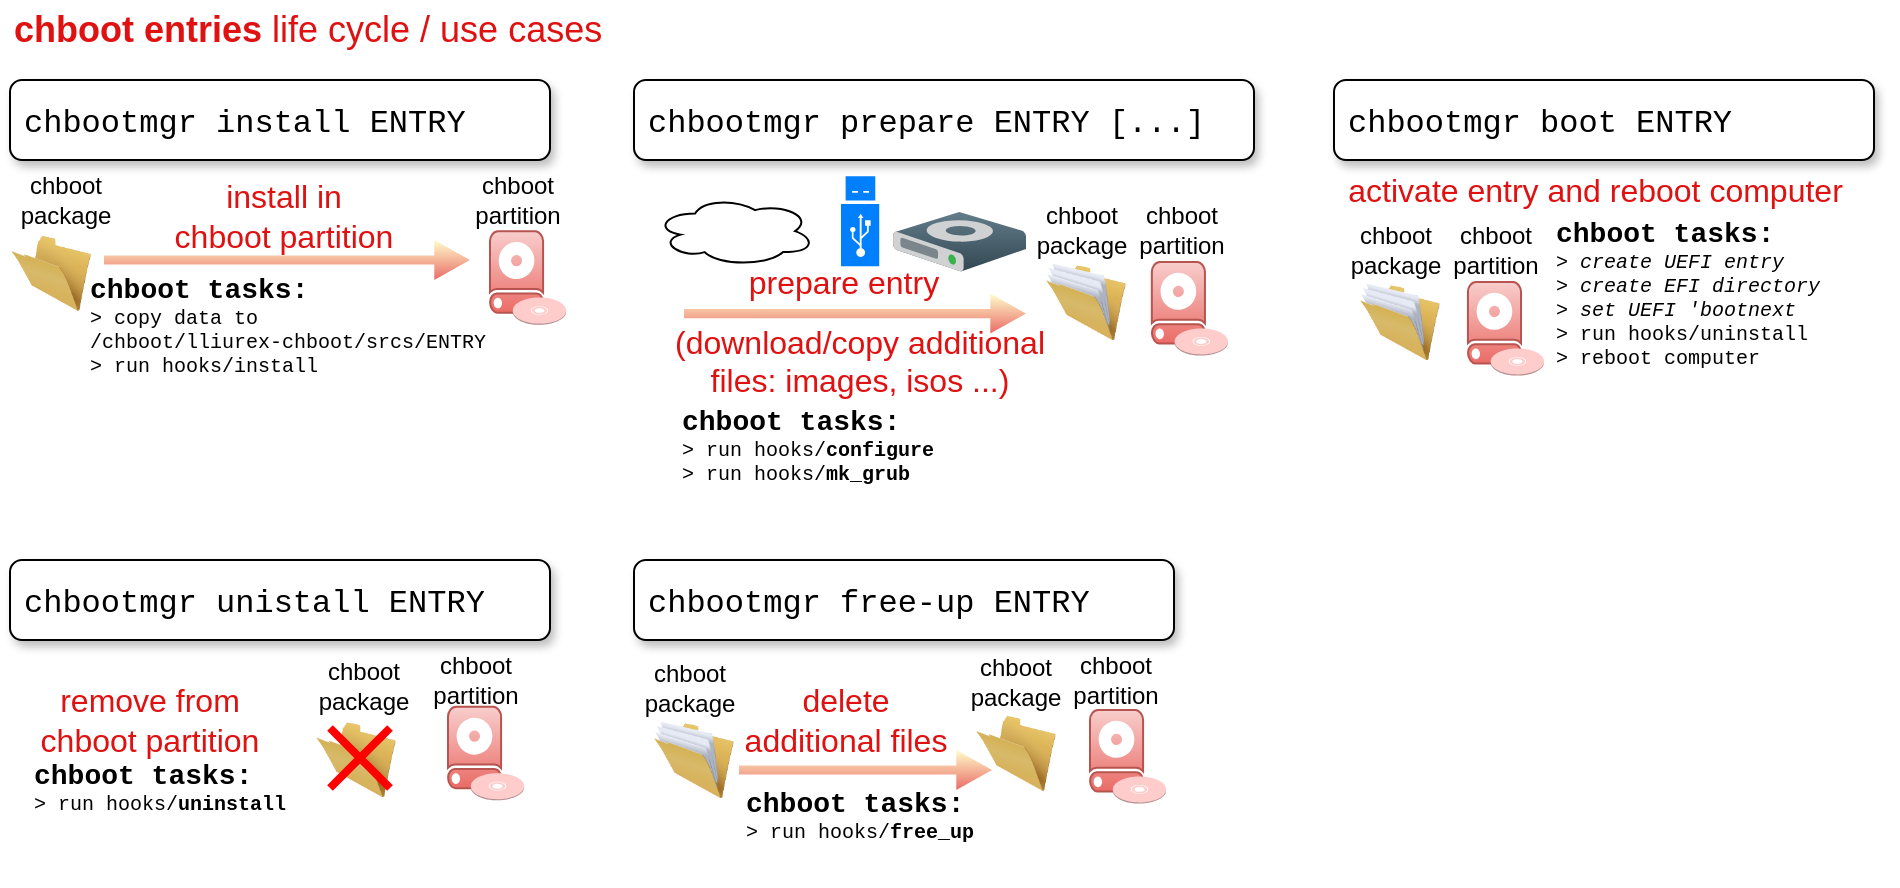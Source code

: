 <mxfile version="28.1.2">
  <diagram name="Page-1" id="55a83fd1-7818-8e21-69c5-c3457e3827bb">
    <mxGraphModel dx="1251" dy="664" grid="1" gridSize="10" guides="1" tooltips="1" connect="1" arrows="1" fold="1" page="1" pageScale="1" pageWidth="1100" pageHeight="850" background="#ffffff" math="0" shadow="0">
      <root>
        <mxCell id="0" />
        <mxCell id="1" parent="0" />
        <UserObject label="&lt;div&gt;&lt;span style=&quot;text-wrap-mode: nowrap;&quot;&gt;&lt;b&gt;chboot entries&lt;/b&gt; life cycle / use cases&lt;/span&gt;&lt;/div&gt;" placeholders="1" name="Variable" id="cdEf1zgu6GCOJ6c-2kMY-17">
          <mxCell style="text;html=1;strokeColor=none;fillColor=none;align=left;verticalAlign=middle;whiteSpace=wrap;overflow=hidden;fontColor=#df1111;fontSize=18;" parent="1" vertex="1">
            <mxGeometry x="38" y="80" width="312" height="30" as="geometry" />
          </mxCell>
        </UserObject>
        <mxCell id="gRTWTJaisTNZ934lXJqq-1" value="" style="group" vertex="1" connectable="0" parent="1">
          <mxGeometry x="38" y="120" width="282" height="160" as="geometry" />
        </mxCell>
        <UserObject label="&lt;span style=&quot;text-wrap-mode: nowrap;&quot;&gt;chboot&lt;/span&gt;&lt;div&gt;&lt;span style=&quot;text-wrap-mode: nowrap;&quot;&gt;package&lt;/span&gt;&lt;/div&gt;" placeholders="1" name="Variable" id="vg8AIM2gMWxkjM6hYhQN-50">
          <mxCell style="text;html=1;strokeColor=none;fillColor=none;align=center;verticalAlign=middle;whiteSpace=wrap;overflow=hidden;" parent="gRTWTJaisTNZ934lXJqq-1" vertex="1">
            <mxGeometry y="40" width="56" height="40" as="geometry" />
          </mxCell>
        </UserObject>
        <mxCell id="vg8AIM2gMWxkjM6hYhQN-55" value="" style="html=1;shadow=0;dashed=0;align=center;verticalAlign=middle;shape=mxgraph.arrows2.arrow;dy=0.77;dx=17.86;notch=0;gradientColor=#ea6b66;strokeColor=none;fillColor=#FFFFCC;" parent="gRTWTJaisTNZ934lXJqq-1" vertex="1">
          <mxGeometry x="47" y="80" width="183" height="20" as="geometry" />
        </mxCell>
        <UserObject label="&lt;span style=&quot;text-wrap-mode: nowrap;&quot;&gt;install in&lt;/span&gt;&lt;div&gt;&lt;span style=&quot;text-wrap-mode: nowrap;&quot;&gt;chboot partition&lt;/span&gt;&lt;/div&gt;" placeholders="1" name="Variable" id="vg8AIM2gMWxkjM6hYhQN-59">
          <mxCell style="text;html=1;strokeColor=none;fillColor=none;align=center;verticalAlign=middle;whiteSpace=wrap;overflow=hidden;fontColor=#df1111;fontSize=16;" parent="gRTWTJaisTNZ934lXJqq-1" vertex="1">
            <mxGeometry x="77" y="43" width="120" height="50" as="geometry" />
          </mxCell>
        </UserObject>
        <UserObject label="&lt;span style=&quot;text-wrap-mode: nowrap;&quot;&gt;&lt;b&gt;&lt;font style=&quot;font-size: 14px;&quot;&gt;chboot tasks:&lt;/font&gt;&lt;/b&gt;&lt;/span&gt;&lt;div&gt;&lt;div&gt;&lt;div&gt;&lt;span style=&quot;text-wrap-mode: nowrap;&quot;&gt;&amp;gt; copy data to&lt;/span&gt;&lt;/div&gt;&lt;div&gt;&lt;span style=&quot;background-color: transparent; text-wrap-mode: nowrap;&quot;&gt;/chboot/l&lt;/span&gt;&lt;span style=&quot;text-wrap-mode: nowrap; background-color: transparent; color: light-dark(rgb(0, 0, 0), rgb(255, 255, 255));&quot;&gt;liurex-chboot/&lt;/span&gt;&lt;span style=&quot;text-wrap-mode: nowrap; background-color: transparent; color: light-dark(rgb(0, 0, 0), rgb(255, 255, 255));&quot;&gt;srcs/&lt;/span&gt;&lt;span style=&quot;text-wrap-mode: nowrap; background-color: transparent; color: light-dark(rgb(0, 0, 0), rgb(255, 255, 255));&quot;&gt;ENTRY&lt;/span&gt;&lt;/div&gt;&lt;div&gt;&lt;div&gt;&lt;span style=&quot;text-wrap-mode: nowrap; background-color: transparent; color: light-dark(rgb(0, 0, 0), rgb(255, 255, 255));&quot;&gt;&amp;gt; run hooks/install&lt;/span&gt;&lt;/div&gt;&lt;/div&gt;&lt;/div&gt;&lt;/div&gt;" placeholders="1" name="Variable" id="vg8AIM2gMWxkjM6hYhQN-66">
          <mxCell style="text;html=1;strokeColor=none;fillColor=none;align=left;verticalAlign=top;whiteSpace=wrap;overflow=hidden;fontFamily=Courier New;fontSize=10;" parent="gRTWTJaisTNZ934lXJqq-1" vertex="1">
            <mxGeometry x="38" y="90" width="230" height="70" as="geometry" />
          </mxCell>
        </UserObject>
        <UserObject label="&lt;span style=&quot;text-wrap-mode: nowrap;&quot;&gt;chboot&lt;/span&gt;&lt;div&gt;&lt;span style=&quot;text-wrap-mode: nowrap;&quot;&gt;partition&lt;/span&gt;&lt;/div&gt;" placeholders="1" name="Variable" id="vg8AIM2gMWxkjM6hYhQN-64">
          <mxCell style="text;html=1;strokeColor=none;fillColor=none;align=center;verticalAlign=middle;whiteSpace=wrap;overflow=hidden;" parent="gRTWTJaisTNZ934lXJqq-1" vertex="1">
            <mxGeometry x="226" y="40" width="56" height="40" as="geometry" />
          </mxCell>
        </UserObject>
        <mxCell id="vg8AIM2gMWxkjM6hYhQN-82" value="" style="group" parent="gRTWTJaisTNZ934lXJqq-1" vertex="1" connectable="0">
          <mxGeometry width="270" height="40" as="geometry" />
        </mxCell>
        <mxCell id="vg8AIM2gMWxkjM6hYhQN-35" value="" style="rounded=1;whiteSpace=wrap;html=1;textShadow=0;labelBorderColor=default;spacingRight=0;labelBackgroundColor=none;spacingBottom=0;shadow=1;align=left;" parent="vg8AIM2gMWxkjM6hYhQN-82" vertex="1">
          <mxGeometry width="270" height="40" as="geometry" />
        </mxCell>
        <UserObject label="&lt;span style=&quot;text-wrap-mode: nowrap;&quot;&gt;&lt;font style=&quot;font-size: 16px;&quot;&gt;chbootmgr install ENTRY&lt;/font&gt;&lt;/span&gt;" placeholders="1" name="Variable" id="vg8AIM2gMWxkjM6hYhQN-76">
          <mxCell style="text;html=1;strokeColor=none;fillColor=none;align=left;verticalAlign=top;whiteSpace=wrap;overflow=hidden;fontFamily=Courier New;fontSize=10;" parent="vg8AIM2gMWxkjM6hYhQN-82" vertex="1">
            <mxGeometry x="5" y="6" width="255" height="28" as="geometry" />
          </mxCell>
        </UserObject>
        <mxCell id="vg8AIM2gMWxkjM6hYhQN-128" value="" style="image;html=1;image=img/lib/clip_art/general/Empty_Folder_128x128.png" parent="gRTWTJaisTNZ934lXJqq-1" vertex="1">
          <mxGeometry x="0.57" y="76.77" width="40" height="40" as="geometry" />
        </mxCell>
        <mxCell id="np6OllQT8gTOCiWzdvVj-11" value="" style="group" parent="gRTWTJaisTNZ934lXJqq-1" vertex="1" connectable="0">
          <mxGeometry x="240" y="75.61" width="38.07" height="46.79" as="geometry" />
        </mxCell>
        <mxCell id="np6OllQT8gTOCiWzdvVj-12" value="" style="shadow=0;dashed=0;html=1;strokeColor=#b85450;fillColor=#f8cecc;labelPosition=center;verticalLabelPosition=bottom;verticalAlign=top;align=center;outlineConnect=0;shape=mxgraph.veeam.2d.hard_drive;gradientColor=#ea6b66;" parent="np6OllQT8gTOCiWzdvVj-11" vertex="1">
          <mxGeometry width="26.667" height="40.77" as="geometry" />
        </mxCell>
        <mxCell id="np6OllQT8gTOCiWzdvVj-13" value="" style="outlineConnect=0;dashed=0;verticalLabelPosition=bottom;verticalAlign=top;align=center;html=1;shape=mxgraph.aws3.disk;fillColor=#ffcccc;strokeColor=#36393d;" parent="np6OllQT8gTOCiWzdvVj-11" vertex="1">
          <mxGeometry x="11.403" y="33.2" width="26.667" height="13.59" as="geometry" />
        </mxCell>
        <mxCell id="gRTWTJaisTNZ934lXJqq-2" value="" style="group" vertex="1" connectable="0" parent="1">
          <mxGeometry x="350" y="120" width="310" height="220" as="geometry" />
        </mxCell>
        <UserObject label="&lt;span style=&quot;text-wrap-mode: nowrap;&quot;&gt;prepare entry&lt;/span&gt;" placeholders="1" name="Variable" id="vg8AIM2gMWxkjM6hYhQN-62">
          <mxCell style="text;html=1;strokeColor=none;fillColor=none;align=center;verticalAlign=top;whiteSpace=wrap;overflow=hidden;fontColor=#df1111;fontSize=16;" parent="gRTWTJaisTNZ934lXJqq-2" vertex="1">
            <mxGeometry x="45" y="85.16" width="120" height="28.61" as="geometry" />
          </mxCell>
        </UserObject>
        <UserObject label="&lt;div&gt;&lt;br&gt;&lt;/div&gt;&lt;div&gt;&lt;br&gt;&lt;/div&gt;&lt;div&gt;&lt;div&gt;&lt;span style=&quot;text-wrap-mode: nowrap; background-color: transparent; color: light-dark(rgb(0, 0, 0), rgb(255, 255, 255));&quot;&gt;&lt;br&gt;&lt;/span&gt;&lt;/div&gt;&lt;span style=&quot;text-wrap-mode: nowrap;&quot;&gt;&lt;b&gt;&lt;font style=&quot;font-size: 14px;&quot;&gt;chboot tasks:&lt;/font&gt;&lt;/b&gt;&lt;/span&gt;&lt;div&gt;&lt;span style=&quot;background-color: transparent; color: light-dark(rgb(0, 0, 0), rgb(255, 255, 255)); text-wrap-mode: nowrap;&quot;&gt;&amp;gt; run hooks/&lt;/span&gt;&lt;b style=&quot;background-color: transparent; color: light-dark(rgb(0, 0, 0), rgb(255, 255, 255)); text-wrap-mode: nowrap;&quot;&gt;configure&lt;/b&gt;&lt;/div&gt;&lt;div&gt;&lt;span style=&quot;background-color: transparent; color: light-dark(rgb(0, 0, 0), rgb(255, 255, 255)); text-wrap-mode: nowrap;&quot;&gt;&amp;gt; run hooks/&lt;b&gt;mk_grub&lt;/b&gt;&lt;/span&gt;&lt;/div&gt;&lt;/div&gt;&lt;div&gt;&lt;span style=&quot;background-color: transparent; color: light-dark(rgb(0, 0, 0), rgb(255, 255, 255)); text-wrap-mode: nowrap;&quot;&gt;&lt;br&gt;&lt;/span&gt;&lt;/div&gt;" placeholders="1" name="Variable" id="vg8AIM2gMWxkjM6hYhQN-63">
          <mxCell style="text;html=1;strokeColor=none;fillColor=none;align=left;verticalAlign=top;whiteSpace=wrap;overflow=hidden;fontFamily=Courier New;fontSize=10;" parent="gRTWTJaisTNZ934lXJqq-2" vertex="1">
            <mxGeometry x="22" y="120" width="164" height="100" as="geometry" />
          </mxCell>
        </UserObject>
        <mxCell id="vg8AIM2gMWxkjM6hYhQN-84" value="" style="rounded=1;whiteSpace=wrap;html=1;textShadow=0;labelBorderColor=default;spacingRight=0;labelBackgroundColor=none;spacingBottom=0;shadow=1;align=left;" parent="gRTWTJaisTNZ934lXJqq-2" vertex="1">
          <mxGeometry width="310" height="40" as="geometry" />
        </mxCell>
        <UserObject label="&lt;span style=&quot;text-wrap-mode: nowrap;&quot;&gt;&lt;font style=&quot;font-size: 16px;&quot;&gt;chbootmgr prepare ENTRY [...]&lt;/font&gt;&lt;/span&gt;" placeholders="1" name="Variable" id="vg8AIM2gMWxkjM6hYhQN-85">
          <mxCell style="text;html=1;strokeColor=none;fillColor=none;align=left;verticalAlign=top;whiteSpace=wrap;overflow=hidden;fontFamily=Courier New;fontSize=10;" parent="gRTWTJaisTNZ934lXJqq-2" vertex="1">
            <mxGeometry x="5" y="6" width="305" height="28" as="geometry" />
          </mxCell>
        </UserObject>
        <UserObject label="&lt;span style=&quot;text-wrap-mode: nowrap;&quot;&gt;chboot&lt;/span&gt;&lt;div&gt;&lt;span style=&quot;text-wrap-mode: nowrap;&quot;&gt;partition&lt;/span&gt;&lt;/div&gt;" placeholders="1" name="Variable" id="vg8AIM2gMWxkjM6hYhQN-86">
          <mxCell style="text;html=1;strokeColor=none;fillColor=none;align=center;verticalAlign=middle;whiteSpace=wrap;overflow=hidden;" parent="gRTWTJaisTNZ934lXJqq-2" vertex="1">
            <mxGeometry x="246" y="55" width="56" height="40" as="geometry" />
          </mxCell>
        </UserObject>
        <mxCell id="vg8AIM2gMWxkjM6hYhQN-90" value="" style="ellipse;shape=cloud;whiteSpace=wrap;html=1;" parent="gRTWTJaisTNZ934lXJqq-2" vertex="1">
          <mxGeometry x="10.54" y="58.06" width="80" height="35" as="geometry" />
        </mxCell>
        <mxCell id="vg8AIM2gMWxkjM6hYhQN-91" value="" style="sketch=0;pointerEvents=1;shadow=0;dashed=0;html=1;strokeColor=none;fillColor=#007FFF;labelPosition=center;verticalLabelPosition=bottom;verticalAlign=top;align=center;outlineConnect=0;shape=mxgraph.veeam2.usb_drive;rotation=-90;" parent="gRTWTJaisTNZ934lXJqq-2" vertex="1">
          <mxGeometry x="90.54" y="61.04" width="45.02" height="19.13" as="geometry" />
        </mxCell>
        <mxCell id="vg8AIM2gMWxkjM6hYhQN-92" value="" style="shadow=0;dashed=0;html=1;labelPosition=center;verticalLabelPosition=bottom;verticalAlign=top;align=center;outlineConnect=0;shape=mxgraph.veeam.3d.hard_drive;fillColor=#637D8A;gradientColor=#324752;strokeColor=none;" parent="gRTWTJaisTNZ934lXJqq-2" vertex="1">
          <mxGeometry x="129.56" y="65.94" width="66.44" height="30" as="geometry" />
        </mxCell>
        <mxCell id="vg8AIM2gMWxkjM6hYhQN-93" value="" style="html=1;shadow=0;dashed=0;align=center;verticalAlign=middle;shape=mxgraph.arrows2.arrow;dy=0.77;dx=17.86;notch=0;gradientColor=#ea6b66;strokeColor=none;fillColor=#FFFFCC;" parent="gRTWTJaisTNZ934lXJqq-2" vertex="1">
          <mxGeometry x="25" y="106.77" width="171" height="20" as="geometry" />
        </mxCell>
        <UserObject label="&lt;span style=&quot;text-wrap-mode: nowrap;&quot;&gt;chboot&lt;/span&gt;&lt;div&gt;&lt;span style=&quot;text-wrap-mode: nowrap;&quot;&gt;package&lt;/span&gt;&lt;/div&gt;" placeholders="1" name="Variable" id="vg8AIM2gMWxkjM6hYhQN-123">
          <mxCell style="text;html=1;strokeColor=none;fillColor=none;align=center;verticalAlign=middle;whiteSpace=wrap;overflow=hidden;" parent="gRTWTJaisTNZ934lXJqq-2" vertex="1">
            <mxGeometry x="196" y="55" width="56" height="40" as="geometry" />
          </mxCell>
        </UserObject>
        <mxCell id="vg8AIM2gMWxkjM6hYhQN-127" value="" style="image;html=1;image=img/lib/clip_art/general/Full_Folder_128x128.png" parent="gRTWTJaisTNZ934lXJqq-2" vertex="1">
          <mxGeometry x="206" y="91" width="40" height="40" as="geometry" />
        </mxCell>
        <UserObject label="&lt;div&gt;&lt;span style=&quot;text-wrap-mode: nowrap;&quot;&gt;(download/copy additional&lt;/span&gt;&lt;/div&gt;&lt;div&gt;&lt;span style=&quot;text-wrap-mode: nowrap;&quot;&gt;&amp;nbsp;files: images, isos ...)&amp;nbsp;&lt;/span&gt;&lt;/div&gt;" placeholders="1" name="Variable" id="np6OllQT8gTOCiWzdvVj-1">
          <mxCell style="text;html=1;strokeColor=none;fillColor=none;align=center;verticalAlign=top;whiteSpace=wrap;overflow=hidden;fontColor=#df1111;fontSize=16;" parent="gRTWTJaisTNZ934lXJqq-2" vertex="1">
            <mxGeometry x="18" y="114.77" width="190" height="46.23" as="geometry" />
          </mxCell>
        </UserObject>
        <mxCell id="np6OllQT8gTOCiWzdvVj-18" value="" style="group" parent="gRTWTJaisTNZ934lXJqq-2" vertex="1" connectable="0">
          <mxGeometry x="258.93" y="91" width="38.07" height="46.79" as="geometry" />
        </mxCell>
        <mxCell id="np6OllQT8gTOCiWzdvVj-19" value="" style="shadow=0;dashed=0;html=1;strokeColor=#b85450;fillColor=#f8cecc;labelPosition=center;verticalLabelPosition=bottom;verticalAlign=top;align=center;outlineConnect=0;shape=mxgraph.veeam.2d.hard_drive;gradientColor=#ea6b66;" parent="np6OllQT8gTOCiWzdvVj-18" vertex="1">
          <mxGeometry width="26.667" height="40.77" as="geometry" />
        </mxCell>
        <mxCell id="np6OllQT8gTOCiWzdvVj-20" value="" style="outlineConnect=0;dashed=0;verticalLabelPosition=bottom;verticalAlign=top;align=center;html=1;shape=mxgraph.aws3.disk;fillColor=#ffcccc;strokeColor=#36393d;" parent="np6OllQT8gTOCiWzdvVj-18" vertex="1">
          <mxGeometry x="11.403" y="33.2" width="26.667" height="13.59" as="geometry" />
        </mxCell>
        <mxCell id="gRTWTJaisTNZ934lXJqq-3" value="" style="group" vertex="1" connectable="0" parent="1">
          <mxGeometry x="700" y="120" width="282" height="157" as="geometry" />
        </mxCell>
        <mxCell id="vg8AIM2gMWxkjM6hYhQN-146" value="" style="group" parent="gRTWTJaisTNZ934lXJqq-3" vertex="1" connectable="0">
          <mxGeometry width="270" height="40" as="geometry" />
        </mxCell>
        <mxCell id="vg8AIM2gMWxkjM6hYhQN-147" value="" style="rounded=1;whiteSpace=wrap;html=1;textShadow=0;labelBorderColor=default;spacingRight=0;labelBackgroundColor=none;spacingBottom=0;shadow=1;align=left;" parent="vg8AIM2gMWxkjM6hYhQN-146" vertex="1">
          <mxGeometry width="270" height="40" as="geometry" />
        </mxCell>
        <UserObject label="&lt;span style=&quot;text-wrap-mode: nowrap;&quot;&gt;&lt;font style=&quot;font-size: 16px;&quot;&gt;chbootmgr boot ENTRY&lt;/font&gt;&lt;/span&gt;" placeholders="1" name="Variable" id="vg8AIM2gMWxkjM6hYhQN-148">
          <mxCell style="text;html=1;strokeColor=none;fillColor=none;align=left;verticalAlign=top;whiteSpace=wrap;overflow=hidden;fontFamily=Courier New;fontSize=10;" parent="vg8AIM2gMWxkjM6hYhQN-146" vertex="1">
            <mxGeometry x="5" y="6" width="255" height="28" as="geometry" />
          </mxCell>
        </UserObject>
        <UserObject label="&lt;span style=&quot;text-wrap-mode: nowrap;&quot;&gt;activate entry and reboot computer&amp;nbsp;&lt;/span&gt;" placeholders="1" name="Variable" id="vg8AIM2gMWxkjM6hYhQN-151">
          <mxCell style="text;html=1;strokeColor=none;fillColor=none;align=center;verticalAlign=middle;whiteSpace=wrap;overflow=hidden;fontColor=#df1111;fontSize=16;" parent="gRTWTJaisTNZ934lXJqq-3" vertex="1">
            <mxGeometry x="3" y="30" width="260" height="50" as="geometry" />
          </mxCell>
        </UserObject>
        <UserObject label="&lt;div&gt;&lt;span style=&quot;text-wrap-mode: nowrap;&quot;&gt;&lt;b&gt;&lt;font style=&quot;font-size: 14px;&quot;&gt;chboot tasks:&lt;/font&gt;&lt;/b&gt;&lt;/span&gt;&lt;div&gt;&lt;i style=&quot;background-color: transparent; color: light-dark(rgb(0, 0, 0), rgb(255, 255, 255)); text-wrap-mode: nowrap;&quot;&gt;&amp;gt; create UEFI entry&lt;/i&gt;&lt;/div&gt;&lt;div&gt;&lt;span style=&quot;text-wrap-mode: nowrap; background-color: transparent; color: light-dark(rgb(0, 0, 0), rgb(255, 255, 255));&quot;&gt;&lt;i&gt;&amp;gt; create EFI directory&lt;/i&gt;&lt;/span&gt;&lt;/div&gt;&lt;div&gt;&lt;span style=&quot;text-wrap-mode: nowrap; background-color: transparent; color: light-dark(rgb(0, 0, 0), rgb(255, 255, 255));&quot;&gt;&lt;i&gt;&amp;gt; set UEFI &#39;bootnext&lt;br&gt;&lt;/i&gt;&lt;/span&gt;&lt;/div&gt;&lt;/div&gt;&lt;div&gt;&lt;span style=&quot;text-wrap-mode: nowrap; background-color: transparent; color: light-dark(rgb(0, 0, 0), rgb(255, 255, 255));&quot;&gt;&amp;gt; run hooks/uninstall&lt;/span&gt;&lt;/div&gt;&lt;div&gt;&lt;span style=&quot;text-wrap-mode: nowrap; background-color: transparent; color: light-dark(rgb(0, 0, 0), rgb(255, 255, 255));&quot;&gt;&amp;gt; reboot computer&lt;/span&gt;&lt;/div&gt;" placeholders="1" name="Variable" id="vg8AIM2gMWxkjM6hYhQN-155">
          <mxCell style="text;html=1;strokeColor=none;fillColor=none;align=left;verticalAlign=top;whiteSpace=wrap;overflow=hidden;fontFamily=Courier New;fontSize=10;" parent="gRTWTJaisTNZ934lXJqq-3" vertex="1">
            <mxGeometry x="108.57" y="62" width="173.43" height="95" as="geometry" />
          </mxCell>
        </UserObject>
        <UserObject label="&lt;span style=&quot;text-wrap-mode: nowrap;&quot;&gt;chboot&lt;/span&gt;&lt;div&gt;&lt;span style=&quot;text-wrap-mode: nowrap;&quot;&gt;partition&lt;/span&gt;&lt;/div&gt;" placeholders="1" name="Variable" id="vg8AIM2gMWxkjM6hYhQN-160">
          <mxCell style="text;html=1;strokeColor=none;fillColor=none;align=center;verticalAlign=middle;whiteSpace=wrap;overflow=hidden;" parent="gRTWTJaisTNZ934lXJqq-3" vertex="1">
            <mxGeometry x="53" y="65" width="56" height="40" as="geometry" />
          </mxCell>
        </UserObject>
        <UserObject label="&lt;span style=&quot;text-wrap-mode: nowrap;&quot;&gt;chboot&lt;/span&gt;&lt;div&gt;&lt;span style=&quot;text-wrap-mode: nowrap;&quot;&gt;package&lt;/span&gt;&lt;/div&gt;" placeholders="1" name="Variable" id="vg8AIM2gMWxkjM6hYhQN-164">
          <mxCell style="text;html=1;strokeColor=none;fillColor=none;align=center;verticalAlign=middle;whiteSpace=wrap;overflow=hidden;" parent="gRTWTJaisTNZ934lXJqq-3" vertex="1">
            <mxGeometry x="3" y="65" width="56" height="40" as="geometry" />
          </mxCell>
        </UserObject>
        <mxCell id="vg8AIM2gMWxkjM6hYhQN-165" value="" style="image;html=1;image=img/lib/clip_art/general/Full_Folder_128x128.png" parent="gRTWTJaisTNZ934lXJqq-3" vertex="1">
          <mxGeometry x="13" y="101" width="40" height="40" as="geometry" />
        </mxCell>
        <mxCell id="np6OllQT8gTOCiWzdvVj-9" value="" style="group" parent="gRTWTJaisTNZ934lXJqq-3" vertex="1" connectable="0">
          <mxGeometry x="66.97" y="101" width="38.07" height="46.79" as="geometry" />
        </mxCell>
        <mxCell id="np6OllQT8gTOCiWzdvVj-3" value="" style="shadow=0;dashed=0;html=1;strokeColor=#b85450;fillColor=#f8cecc;labelPosition=center;verticalLabelPosition=bottom;verticalAlign=top;align=center;outlineConnect=0;shape=mxgraph.veeam.2d.hard_drive;gradientColor=#ea6b66;" parent="np6OllQT8gTOCiWzdvVj-9" vertex="1">
          <mxGeometry width="26.667" height="40.77" as="geometry" />
        </mxCell>
        <mxCell id="np6OllQT8gTOCiWzdvVj-4" value="" style="outlineConnect=0;dashed=0;verticalLabelPosition=bottom;verticalAlign=top;align=center;html=1;shape=mxgraph.aws3.disk;fillColor=#ffcccc;strokeColor=#36393d;" parent="np6OllQT8gTOCiWzdvVj-9" vertex="1">
          <mxGeometry x="11.403" y="33.2" width="26.667" height="13.59" as="geometry" />
        </mxCell>
        <mxCell id="gRTWTJaisTNZ934lXJqq-4" value="" style="group" vertex="1" connectable="0" parent="1">
          <mxGeometry x="350" y="360" width="270" height="160" as="geometry" />
        </mxCell>
        <UserObject label="&lt;span style=&quot;text-wrap-mode: nowrap;&quot;&gt;delete&lt;/span&gt;&lt;div&gt;&lt;span style=&quot;text-wrap-mode: nowrap;&quot;&gt;additional files&lt;/span&gt;&lt;/div&gt;" placeholders="1" name="Variable" id="vg8AIM2gMWxkjM6hYhQN-109">
          <mxCell style="text;html=1;strokeColor=none;fillColor=none;align=center;verticalAlign=middle;whiteSpace=wrap;overflow=hidden;fontColor=#df1111;fontSize=16;" parent="gRTWTJaisTNZ934lXJqq-4" vertex="1">
            <mxGeometry x="46" y="55" width="120" height="50" as="geometry" />
          </mxCell>
        </UserObject>
        <UserObject label="&lt;span style=&quot;text-wrap-mode: nowrap;&quot;&gt;chboot&lt;/span&gt;&lt;div&gt;&lt;span style=&quot;text-wrap-mode: nowrap;&quot;&gt;partition&lt;/span&gt;&lt;/div&gt;" placeholders="1" name="Variable" id="vg8AIM2gMWxkjM6hYhQN-111">
          <mxCell style="text;html=1;strokeColor=none;fillColor=none;align=center;verticalAlign=middle;whiteSpace=wrap;overflow=hidden;" parent="gRTWTJaisTNZ934lXJqq-4" vertex="1">
            <mxGeometry x="213" y="40" width="56" height="40" as="geometry" />
          </mxCell>
        </UserObject>
        <mxCell id="vg8AIM2gMWxkjM6hYhQN-115" value="" style="group" parent="gRTWTJaisTNZ934lXJqq-4" vertex="1" connectable="0">
          <mxGeometry width="270" height="40" as="geometry" />
        </mxCell>
        <mxCell id="vg8AIM2gMWxkjM6hYhQN-116" value="" style="rounded=1;whiteSpace=wrap;html=1;textShadow=0;labelBorderColor=default;spacingRight=0;labelBackgroundColor=none;spacingBottom=0;shadow=1;align=left;" parent="vg8AIM2gMWxkjM6hYhQN-115" vertex="1">
          <mxGeometry width="270" height="40" as="geometry" />
        </mxCell>
        <UserObject label="&lt;span style=&quot;text-wrap-mode: nowrap;&quot;&gt;&lt;font style=&quot;font-size: 16px;&quot;&gt;chbootmgr free-up ENTRY&lt;/font&gt;&lt;/span&gt;" placeholders="1" name="Variable" id="vg8AIM2gMWxkjM6hYhQN-117">
          <mxCell style="text;html=1;strokeColor=none;fillColor=none;align=left;verticalAlign=top;whiteSpace=wrap;overflow=hidden;fontFamily=Courier New;fontSize=10;" parent="vg8AIM2gMWxkjM6hYhQN-115" vertex="1">
            <mxGeometry x="5" y="6" width="255" height="28" as="geometry" />
          </mxCell>
        </UserObject>
        <UserObject label="&lt;span style=&quot;text-wrap-mode: nowrap;&quot;&gt;chboot&lt;/span&gt;&lt;div&gt;&lt;span style=&quot;text-wrap-mode: nowrap;&quot;&gt;package&lt;/span&gt;&lt;/div&gt;" placeholders="1" name="Variable" id="vg8AIM2gMWxkjM6hYhQN-125">
          <mxCell style="text;html=1;strokeColor=none;fillColor=none;align=center;verticalAlign=middle;whiteSpace=wrap;overflow=hidden;" parent="gRTWTJaisTNZ934lXJqq-4" vertex="1">
            <mxGeometry x="163" y="41.11" width="56" height="40" as="geometry" />
          </mxCell>
        </UserObject>
        <mxCell id="vg8AIM2gMWxkjM6hYhQN-133" value="" style="html=1;shadow=0;dashed=0;align=center;verticalAlign=middle;shape=mxgraph.arrows2.arrow;dy=0.77;dx=17.86;notch=0;gradientColor=#ea6b66;strokeColor=none;fillColor=#FFFFCC;" parent="gRTWTJaisTNZ934lXJqq-4" vertex="1">
          <mxGeometry x="52.5" y="95" width="126.5" height="20" as="geometry" />
        </mxCell>
        <mxCell id="vg8AIM2gMWxkjM6hYhQN-134" value="" style="image;html=1;image=img/lib/clip_art/general/Empty_Folder_128x128.png" parent="gRTWTJaisTNZ934lXJqq-4" vertex="1">
          <mxGeometry x="171" y="76.77" width="40" height="40" as="geometry" />
        </mxCell>
        <UserObject label="&lt;span style=&quot;text-wrap-mode: nowrap;&quot;&gt;chboot&lt;/span&gt;&lt;div&gt;&lt;span style=&quot;text-wrap-mode: nowrap;&quot;&gt;package&lt;/span&gt;&lt;/div&gt;" placeholders="1" name="Variable" id="vg8AIM2gMWxkjM6hYhQN-135">
          <mxCell style="text;html=1;strokeColor=none;fillColor=none;align=center;verticalAlign=middle;whiteSpace=wrap;overflow=hidden;" parent="gRTWTJaisTNZ934lXJqq-4" vertex="1">
            <mxGeometry y="44" width="56" height="40" as="geometry" />
          </mxCell>
        </UserObject>
        <mxCell id="vg8AIM2gMWxkjM6hYhQN-136" value="" style="image;html=1;image=img/lib/clip_art/general/Full_Folder_128x128.png" parent="gRTWTJaisTNZ934lXJqq-4" vertex="1">
          <mxGeometry x="10" y="80" width="40" height="40" as="geometry" />
        </mxCell>
        <UserObject label="&lt;div&gt;&lt;span style=&quot;text-wrap-mode: nowrap;&quot;&gt;&lt;b&gt;&lt;font style=&quot;font-size: 14px;&quot;&gt;chboot tasks:&lt;/font&gt;&lt;/b&gt;&lt;/span&gt;&lt;div&gt;&lt;span style=&quot;background-color: transparent; color: light-dark(rgb(0, 0, 0), rgb(255, 255, 255)); text-wrap-mode: nowrap;&quot;&gt;&amp;gt; run hooks/&lt;/span&gt;&lt;b style=&quot;background-color: transparent; color: light-dark(rgb(0, 0, 0), rgb(255, 255, 255)); text-wrap-mode: nowrap;&quot;&gt;free_up&lt;/b&gt;&lt;/div&gt;&lt;/div&gt;" placeholders="1" name="Variable" id="vg8AIM2gMWxkjM6hYhQN-137">
          <mxCell style="text;html=1;strokeColor=none;fillColor=none;align=left;verticalAlign=top;whiteSpace=wrap;overflow=hidden;fontFamily=Courier New;fontSize=10;" parent="gRTWTJaisTNZ934lXJqq-4" vertex="1">
            <mxGeometry x="54" y="106.77" width="164" height="53.23" as="geometry" />
          </mxCell>
        </UserObject>
        <mxCell id="np6OllQT8gTOCiWzdvVj-21" value="" style="group" parent="gRTWTJaisTNZ934lXJqq-4" vertex="1" connectable="0">
          <mxGeometry x="228" y="75" width="38.07" height="46.79" as="geometry" />
        </mxCell>
        <mxCell id="np6OllQT8gTOCiWzdvVj-22" value="" style="shadow=0;dashed=0;html=1;strokeColor=#b85450;fillColor=#f8cecc;labelPosition=center;verticalLabelPosition=bottom;verticalAlign=top;align=center;outlineConnect=0;shape=mxgraph.veeam.2d.hard_drive;gradientColor=#ea6b66;" parent="np6OllQT8gTOCiWzdvVj-21" vertex="1">
          <mxGeometry width="26.667" height="40.77" as="geometry" />
        </mxCell>
        <mxCell id="np6OllQT8gTOCiWzdvVj-23" value="" style="outlineConnect=0;dashed=0;verticalLabelPosition=bottom;verticalAlign=top;align=center;html=1;shape=mxgraph.aws3.disk;fillColor=#ffcccc;strokeColor=#36393d;" parent="np6OllQT8gTOCiWzdvVj-21" vertex="1">
          <mxGeometry x="11.403" y="33.2" width="26.667" height="13.59" as="geometry" />
        </mxCell>
        <mxCell id="gRTWTJaisTNZ934lXJqq-6" value="" style="group" vertex="1" connectable="0" parent="1">
          <mxGeometry x="38" y="360" width="270" height="130" as="geometry" />
        </mxCell>
        <UserObject label="&lt;div&gt;&lt;span style=&quot;text-wrap-mode: nowrap;&quot;&gt;&lt;b&gt;&lt;font style=&quot;font-size: 14px;&quot;&gt;chboot tasks:&lt;/font&gt;&lt;/b&gt;&lt;/span&gt;&lt;div&gt;&lt;span style=&quot;background-color: transparent; color: light-dark(rgb(0, 0, 0), rgb(255, 255, 255)); text-wrap-mode: nowrap;&quot;&gt;&amp;gt; run hooks/&lt;/span&gt;&lt;b style=&quot;background-color: transparent; color: light-dark(rgb(0, 0, 0), rgb(255, 255, 255)); text-wrap-mode: nowrap;&quot;&gt;uninstall&lt;/b&gt;&lt;/div&gt;&lt;/div&gt;" placeholders="1" name="Variable" id="vg8AIM2gMWxkjM6hYhQN-121">
          <mxCell style="text;html=1;strokeColor=none;fillColor=none;align=left;verticalAlign=top;whiteSpace=wrap;overflow=hidden;fontFamily=Courier New;fontSize=10;" parent="gRTWTJaisTNZ934lXJqq-6" vertex="1">
            <mxGeometry x="10" y="93" width="226.43" height="37" as="geometry" />
          </mxCell>
        </UserObject>
        <UserObject label="&lt;span style=&quot;text-wrap-mode: nowrap;&quot;&gt;chboot&lt;/span&gt;&lt;div&gt;&lt;span style=&quot;text-wrap-mode: nowrap;&quot;&gt;package&lt;/span&gt;&lt;/div&gt;" placeholders="1" name="Variable" id="vg8AIM2gMWxkjM6hYhQN-94">
          <mxCell style="text;html=1;strokeColor=none;fillColor=none;align=center;verticalAlign=middle;whiteSpace=wrap;overflow=hidden;" parent="gRTWTJaisTNZ934lXJqq-6" vertex="1">
            <mxGeometry x="149" y="43" width="56" height="40" as="geometry" />
          </mxCell>
        </UserObject>
        <UserObject label="&lt;span style=&quot;text-wrap-mode: nowrap;&quot;&gt;remove from&lt;/span&gt;&lt;div&gt;&lt;span style=&quot;text-wrap-mode: nowrap;&quot;&gt;chboot partition&lt;/span&gt;&lt;/div&gt;" placeholders="1" name="Variable" id="vg8AIM2gMWxkjM6hYhQN-96">
          <mxCell style="text;html=1;strokeColor=none;fillColor=none;align=center;verticalAlign=middle;whiteSpace=wrap;overflow=hidden;fontColor=#df1111;fontSize=16;" parent="gRTWTJaisTNZ934lXJqq-6" vertex="1">
            <mxGeometry x="10" y="55" width="120" height="50" as="geometry" />
          </mxCell>
        </UserObject>
        <UserObject label="&lt;span style=&quot;text-wrap-mode: nowrap;&quot;&gt;chboot&lt;/span&gt;&lt;div&gt;&lt;span style=&quot;text-wrap-mode: nowrap;&quot;&gt;partition&lt;/span&gt;&lt;/div&gt;" placeholders="1" name="Variable" id="vg8AIM2gMWxkjM6hYhQN-98">
          <mxCell style="text;html=1;strokeColor=none;fillColor=none;align=center;verticalAlign=middle;whiteSpace=wrap;overflow=hidden;" parent="gRTWTJaisTNZ934lXJqq-6" vertex="1">
            <mxGeometry x="205" y="40" width="56" height="40" as="geometry" />
          </mxCell>
        </UserObject>
        <mxCell id="vg8AIM2gMWxkjM6hYhQN-102" value="" style="group" parent="gRTWTJaisTNZ934lXJqq-6" vertex="1" connectable="0">
          <mxGeometry width="270" height="40" as="geometry" />
        </mxCell>
        <mxCell id="vg8AIM2gMWxkjM6hYhQN-103" value="" style="rounded=1;whiteSpace=wrap;html=1;textShadow=0;labelBorderColor=default;spacingRight=0;labelBackgroundColor=none;spacingBottom=0;shadow=1;align=left;" parent="vg8AIM2gMWxkjM6hYhQN-102" vertex="1">
          <mxGeometry width="270" height="40" as="geometry" />
        </mxCell>
        <UserObject label="&lt;span style=&quot;text-wrap-mode: nowrap;&quot;&gt;&lt;font style=&quot;font-size: 16px;&quot;&gt;chbootmgr unistall ENTRY&lt;/font&gt;&lt;/span&gt;" placeholders="1" name="Variable" id="vg8AIM2gMWxkjM6hYhQN-104">
          <mxCell style="text;html=1;strokeColor=none;fillColor=none;align=left;verticalAlign=top;whiteSpace=wrap;overflow=hidden;fontFamily=Courier New;fontSize=10;" parent="vg8AIM2gMWxkjM6hYhQN-102" vertex="1">
            <mxGeometry x="5" y="6" width="255" height="28" as="geometry" />
          </mxCell>
        </UserObject>
        <mxCell id="vg8AIM2gMWxkjM6hYhQN-129" value="" style="image;html=1;image=img/lib/clip_art/general/Empty_Folder_128x128.png" parent="gRTWTJaisTNZ934lXJqq-6" vertex="1">
          <mxGeometry x="153" y="80" width="40" height="40" as="geometry" />
        </mxCell>
        <mxCell id="vg8AIM2gMWxkjM6hYhQN-107" value="" style="group" parent="gRTWTJaisTNZ934lXJqq-6" vertex="1" connectable="0">
          <mxGeometry x="160" y="84" width="30" height="30" as="geometry" />
        </mxCell>
        <mxCell id="vg8AIM2gMWxkjM6hYhQN-105" value="" style="endArrow=none;html=1;rounded=0;strokeColor=#FF0000;strokeWidth=4;" parent="vg8AIM2gMWxkjM6hYhQN-107" edge="1">
          <mxGeometry width="50" height="50" relative="1" as="geometry">
            <mxPoint y="30" as="sourcePoint" />
            <mxPoint x="30" as="targetPoint" />
          </mxGeometry>
        </mxCell>
        <mxCell id="vg8AIM2gMWxkjM6hYhQN-106" value="" style="endArrow=none;html=1;rounded=0;strokeColor=#FF0000;strokeWidth=4;" parent="vg8AIM2gMWxkjM6hYhQN-107" edge="1">
          <mxGeometry width="50" height="50" relative="1" as="geometry">
            <mxPoint x="30" y="30" as="sourcePoint" />
            <mxPoint as="targetPoint" />
          </mxGeometry>
        </mxCell>
        <mxCell id="np6OllQT8gTOCiWzdvVj-15" value="" style="group" parent="gRTWTJaisTNZ934lXJqq-6" vertex="1" connectable="0">
          <mxGeometry x="219" y="73.38" width="38.07" height="46.79" as="geometry" />
        </mxCell>
        <mxCell id="np6OllQT8gTOCiWzdvVj-16" value="" style="shadow=0;dashed=0;html=1;strokeColor=#b85450;fillColor=#f8cecc;labelPosition=center;verticalLabelPosition=bottom;verticalAlign=top;align=center;outlineConnect=0;shape=mxgraph.veeam.2d.hard_drive;gradientColor=#ea6b66;" parent="np6OllQT8gTOCiWzdvVj-15" vertex="1">
          <mxGeometry width="26.667" height="40.77" as="geometry" />
        </mxCell>
        <mxCell id="np6OllQT8gTOCiWzdvVj-17" value="" style="outlineConnect=0;dashed=0;verticalLabelPosition=bottom;verticalAlign=top;align=center;html=1;shape=mxgraph.aws3.disk;fillColor=#ffcccc;strokeColor=#36393d;" parent="np6OllQT8gTOCiWzdvVj-15" vertex="1">
          <mxGeometry x="11.403" y="33.2" width="26.667" height="13.59" as="geometry" />
        </mxCell>
      </root>
    </mxGraphModel>
  </diagram>
</mxfile>
